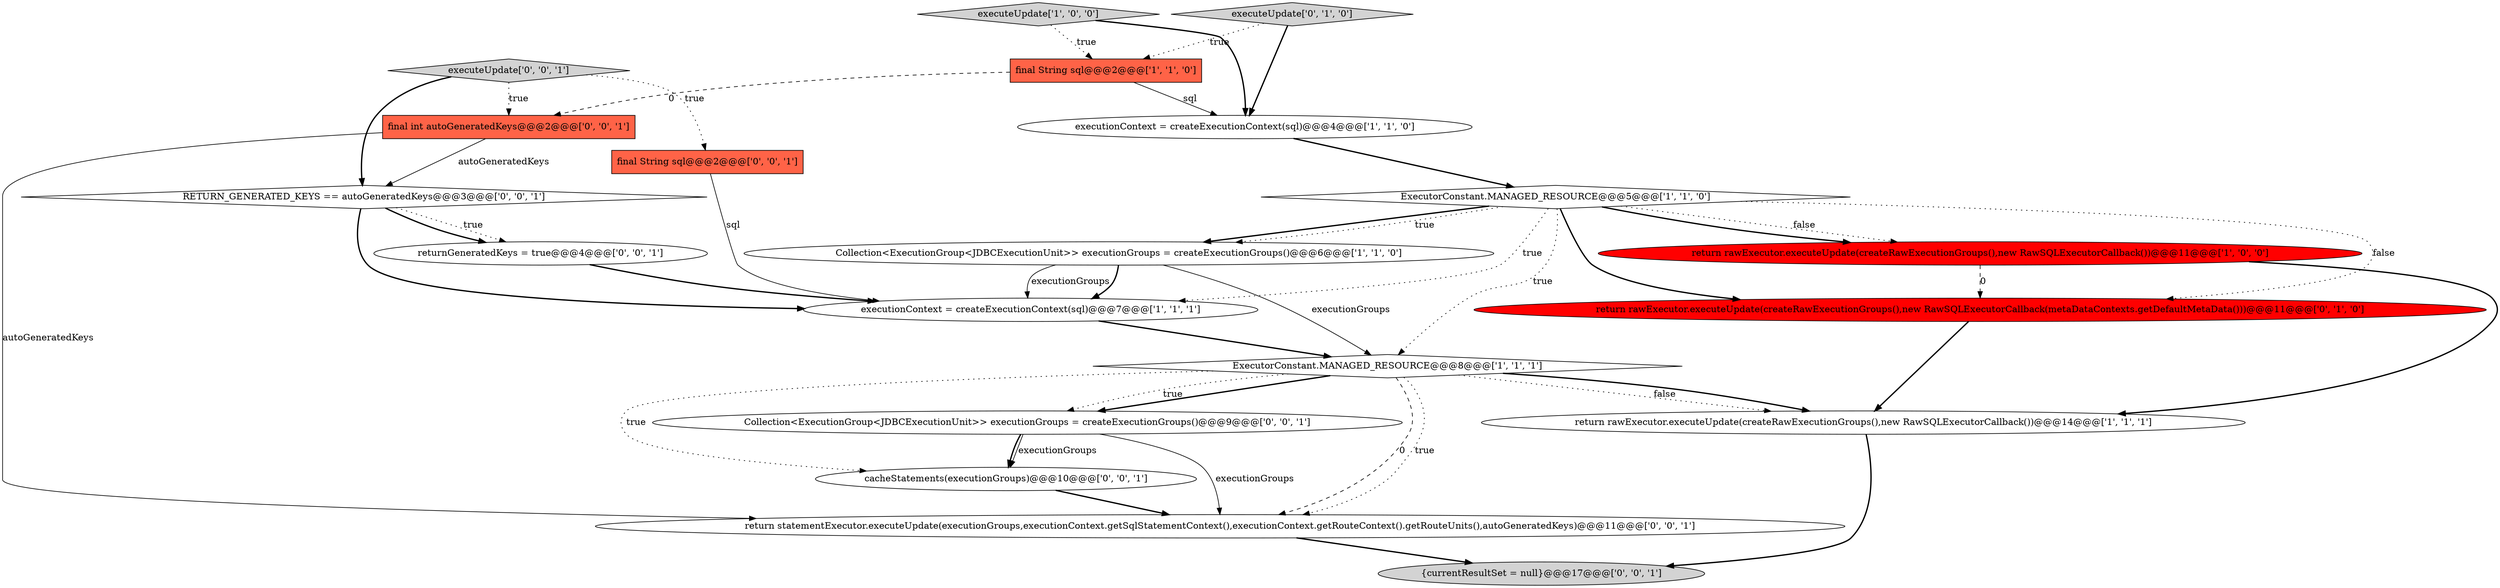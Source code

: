 digraph {
6 [style = filled, label = "final String sql@@@2@@@['1', '1', '0']", fillcolor = tomato, shape = box image = "AAA0AAABBB1BBB"];
8 [style = filled, label = "return rawExecutor.executeUpdate(createRawExecutionGroups(),new RawSQLExecutorCallback())@@@14@@@['1', '1', '1']", fillcolor = white, shape = ellipse image = "AAA0AAABBB1BBB"];
9 [style = filled, label = "executeUpdate['0', '1', '0']", fillcolor = lightgray, shape = diamond image = "AAA0AAABBB2BBB"];
2 [style = filled, label = "Collection<ExecutionGroup<JDBCExecutionUnit>> executionGroups = createExecutionGroups()@@@6@@@['1', '1', '0']", fillcolor = white, shape = ellipse image = "AAA0AAABBB1BBB"];
15 [style = filled, label = "executeUpdate['0', '0', '1']", fillcolor = lightgray, shape = diamond image = "AAA0AAABBB3BBB"];
14 [style = filled, label = "Collection<ExecutionGroup<JDBCExecutionUnit>> executionGroups = createExecutionGroups()@@@9@@@['0', '0', '1']", fillcolor = white, shape = ellipse image = "AAA0AAABBB3BBB"];
18 [style = filled, label = "final String sql@@@2@@@['0', '0', '1']", fillcolor = tomato, shape = box image = "AAA0AAABBB3BBB"];
19 [style = filled, label = "final int autoGeneratedKeys@@@2@@@['0', '0', '1']", fillcolor = tomato, shape = box image = "AAA0AAABBB3BBB"];
11 [style = filled, label = "cacheStatements(executionGroups)@@@10@@@['0', '0', '1']", fillcolor = white, shape = ellipse image = "AAA0AAABBB3BBB"];
7 [style = filled, label = "executionContext = createExecutionContext(sql)@@@7@@@['1', '1', '1']", fillcolor = white, shape = ellipse image = "AAA0AAABBB1BBB"];
13 [style = filled, label = "return statementExecutor.executeUpdate(executionGroups,executionContext.getSqlStatementContext(),executionContext.getRouteContext().getRouteUnits(),autoGeneratedKeys)@@@11@@@['0', '0', '1']", fillcolor = white, shape = ellipse image = "AAA0AAABBB3BBB"];
4 [style = filled, label = "executeUpdate['1', '0', '0']", fillcolor = lightgray, shape = diamond image = "AAA0AAABBB1BBB"];
0 [style = filled, label = "ExecutorConstant.MANAGED_RESOURCE@@@5@@@['1', '1', '0']", fillcolor = white, shape = diamond image = "AAA0AAABBB1BBB"];
1 [style = filled, label = "executionContext = createExecutionContext(sql)@@@4@@@['1', '1', '0']", fillcolor = white, shape = ellipse image = "AAA0AAABBB1BBB"];
12 [style = filled, label = "{currentResultSet = null}@@@17@@@['0', '0', '1']", fillcolor = lightgray, shape = ellipse image = "AAA0AAABBB3BBB"];
16 [style = filled, label = "RETURN_GENERATED_KEYS == autoGeneratedKeys@@@3@@@['0', '0', '1']", fillcolor = white, shape = diamond image = "AAA0AAABBB3BBB"];
17 [style = filled, label = "returnGeneratedKeys = true@@@4@@@['0', '0', '1']", fillcolor = white, shape = ellipse image = "AAA0AAABBB3BBB"];
3 [style = filled, label = "ExecutorConstant.MANAGED_RESOURCE@@@8@@@['1', '1', '1']", fillcolor = white, shape = diamond image = "AAA0AAABBB1BBB"];
5 [style = filled, label = "return rawExecutor.executeUpdate(createRawExecutionGroups(),new RawSQLExecutorCallback())@@@11@@@['1', '0', '0']", fillcolor = red, shape = ellipse image = "AAA1AAABBB1BBB"];
10 [style = filled, label = "return rawExecutor.executeUpdate(createRawExecutionGroups(),new RawSQLExecutorCallback(metaDataContexts.getDefaultMetaData()))@@@11@@@['0', '1', '0']", fillcolor = red, shape = ellipse image = "AAA1AAABBB2BBB"];
4->6 [style = dotted, label="true"];
3->11 [style = dotted, label="true"];
2->7 [style = solid, label="executionGroups"];
5->8 [style = bold, label=""];
19->13 [style = solid, label="autoGeneratedKeys"];
14->13 [style = solid, label="executionGroups"];
2->3 [style = solid, label="executionGroups"];
16->17 [style = dotted, label="true"];
0->2 [style = bold, label=""];
3->14 [style = bold, label=""];
15->18 [style = dotted, label="true"];
16->7 [style = bold, label=""];
1->0 [style = bold, label=""];
16->17 [style = bold, label=""];
15->16 [style = bold, label=""];
9->6 [style = dotted, label="true"];
3->8 [style = dotted, label="false"];
3->13 [style = dashed, label="0"];
14->11 [style = solid, label="executionGroups"];
7->3 [style = bold, label=""];
3->14 [style = dotted, label="true"];
19->16 [style = solid, label="autoGeneratedKeys"];
17->7 [style = bold, label=""];
0->10 [style = bold, label=""];
13->12 [style = bold, label=""];
10->8 [style = bold, label=""];
5->10 [style = dashed, label="0"];
15->19 [style = dotted, label="true"];
3->8 [style = bold, label=""];
11->13 [style = bold, label=""];
6->19 [style = dashed, label="0"];
0->5 [style = dotted, label="false"];
18->7 [style = solid, label="sql"];
4->1 [style = bold, label=""];
0->3 [style = dotted, label="true"];
2->7 [style = bold, label=""];
0->2 [style = dotted, label="true"];
9->1 [style = bold, label=""];
14->11 [style = bold, label=""];
8->12 [style = bold, label=""];
3->13 [style = dotted, label="true"];
0->7 [style = dotted, label="true"];
0->5 [style = bold, label=""];
6->1 [style = solid, label="sql"];
0->10 [style = dotted, label="false"];
}
